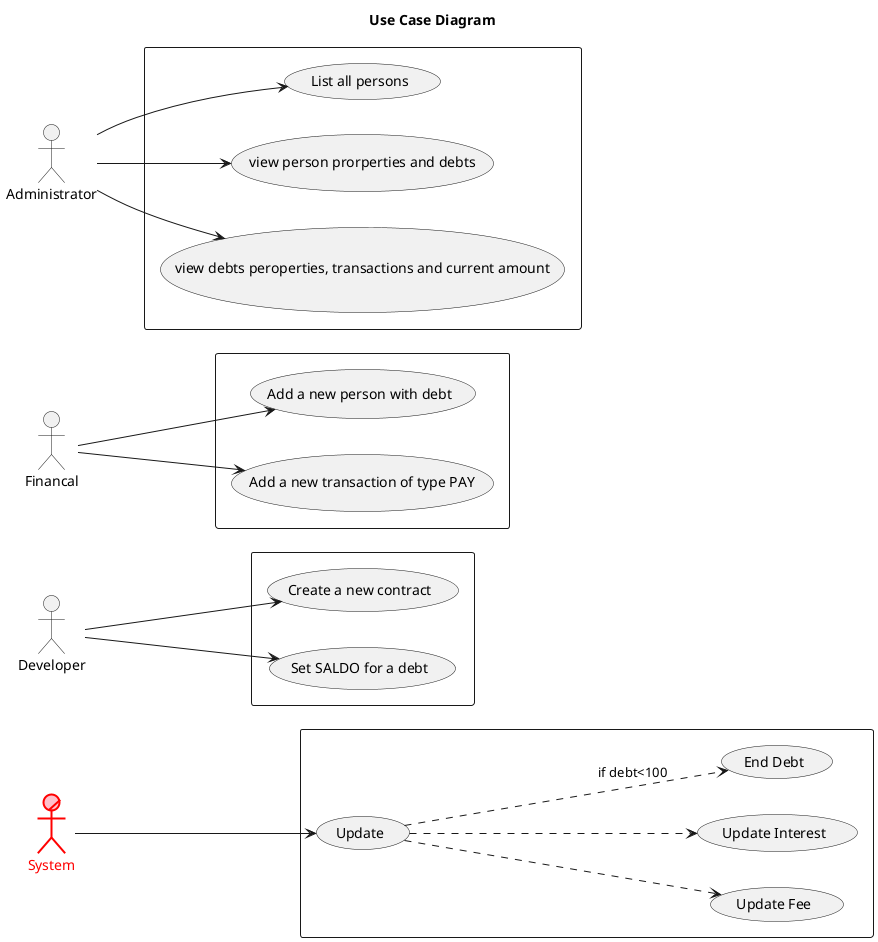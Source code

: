 @startuml

title Use Case Diagram
left to right direction

actor/ :System: as S #pink;line:red;line.bold;text:red
actor :Developer: as D
actor :Financal: as F
actor :Administrator: as A

rectangle {
(List all persons) as A1
(view person prorperties and debts) as A2
(view debts peroperties, transactions and current amount) as A3
}
A-->A1
A-->A2
A-->A3

rectangle {
(Add a new person with debt) as F1
(Add a new transaction of type PAY) as F2
}

rectangle {
(Create a new contract) as D1
(Set SALDO for a debt) as D2
}


rectangle {
(Update) as S1
(Update Fee) as S1.1
(Update Interest) as S1.2
(End Debt) as S1.3
}


S1 ..> S1.3: if debt<100
S1 ..> S1.2
S1 ..> S1.1

F-->F1
F-->F2

D-->D1
D-->D2

S-->S1

@enduml